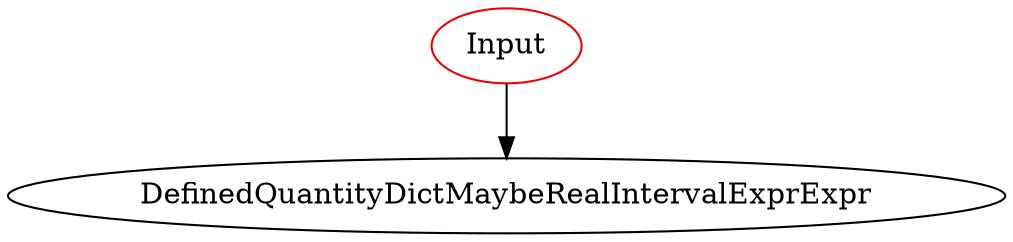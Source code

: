 digraph input{
Input	[shape=oval, color=red2, label="Input"];
Input -> DefinedQuantityDictMaybeRealIntervalExprExpr;
}
